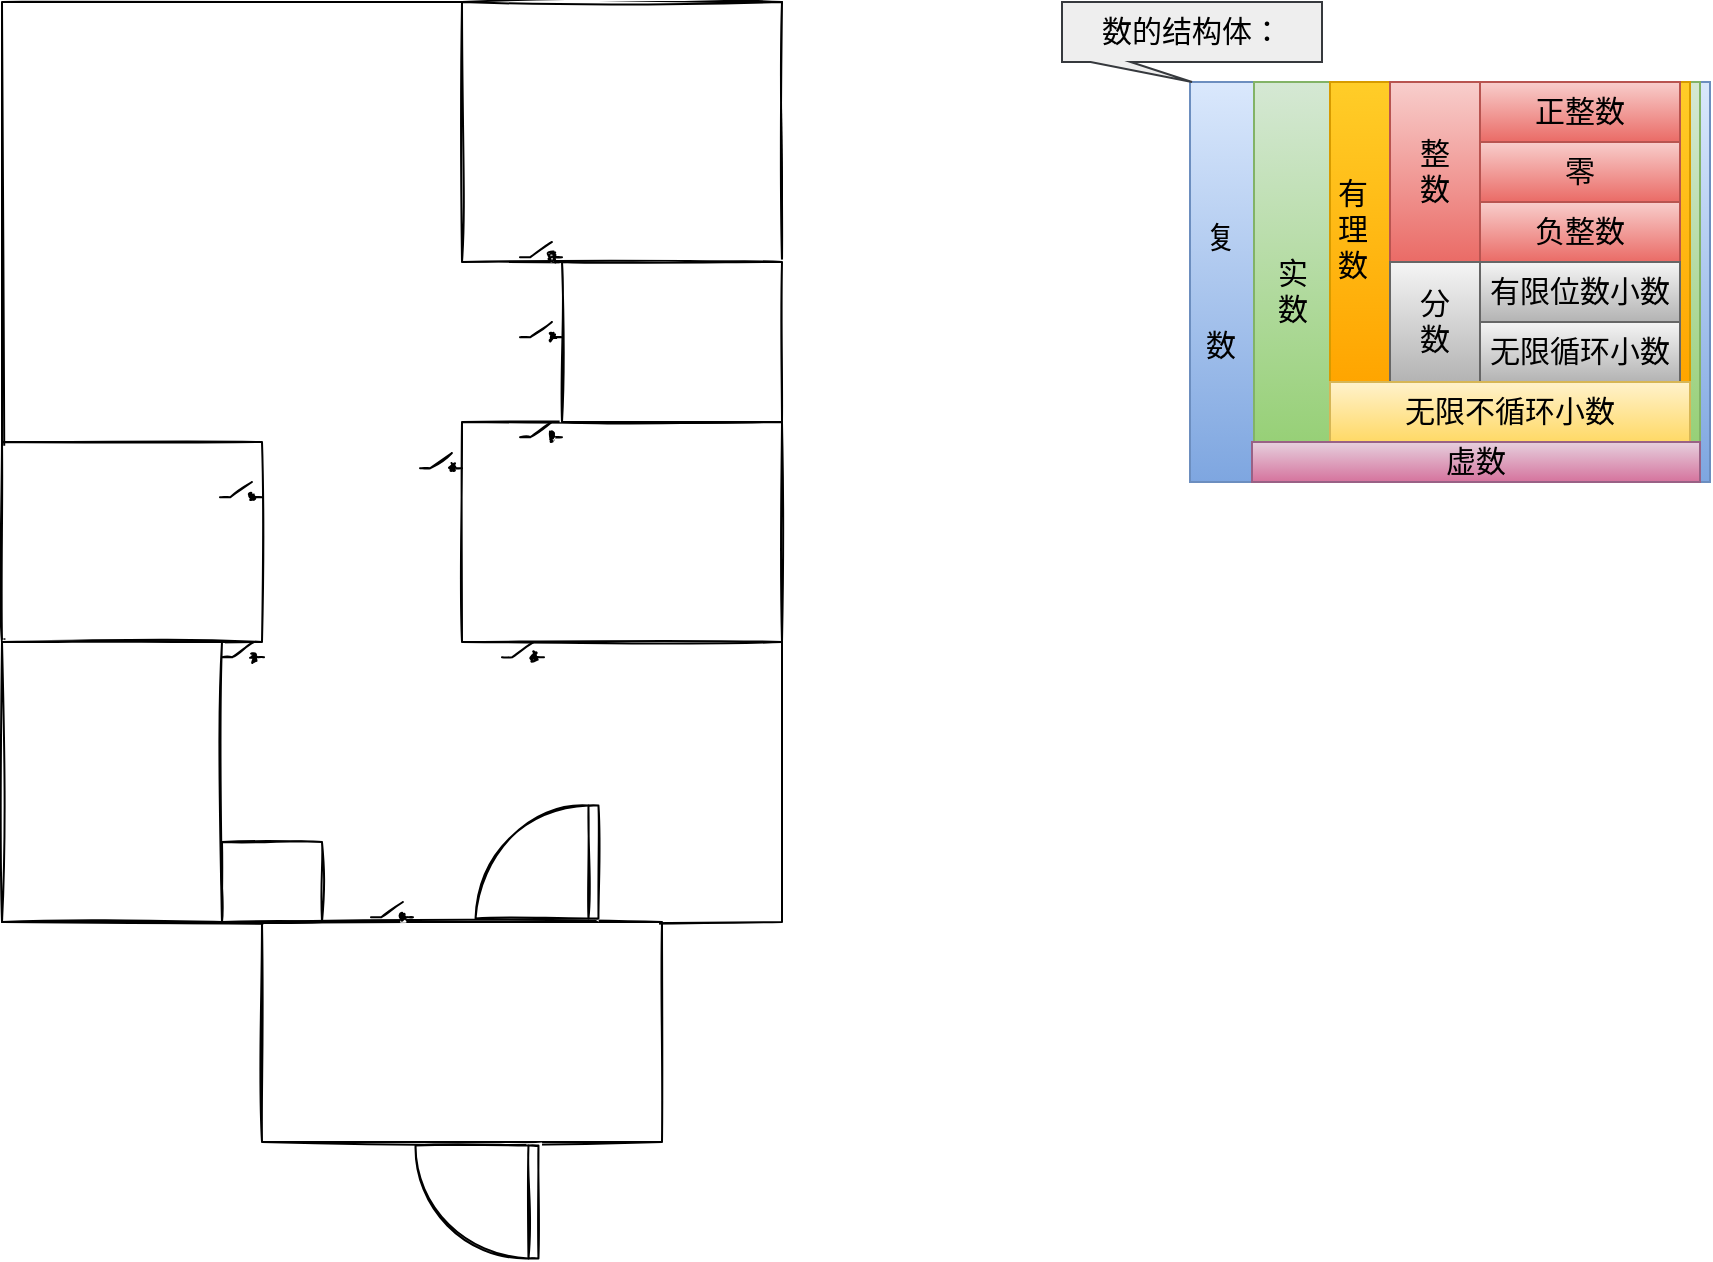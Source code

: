 <mxfile version="16.6.4" type="github">
  <diagram id="dDQdzIFmnK0KT4cxsgkZ" name="Page-1">
    <mxGraphModel dx="2249" dy="1941" grid="1" gridSize="10" guides="1" tooltips="1" connect="1" arrows="1" fold="1" page="1" pageScale="1" pageWidth="827" pageHeight="1169" math="0" shadow="0">
      <root>
        <mxCell id="0" />
        <mxCell id="1" parent="0" />
        <mxCell id="rb9kDbuqcN5MRsn3v0AL-1" value="" style="group" vertex="1" connectable="0" parent="1">
          <mxGeometry x="-210" y="-1110" width="324" height="240" as="geometry" />
        </mxCell>
        <mxCell id="rb9kDbuqcN5MRsn3v0AL-2" value="" style="rounded=0;whiteSpace=wrap;html=1;sketch=0;hachureGap=4;pointerEvents=0;fontFamily=Architects Daughter;fontSource=https%3A%2F%2Ffonts.googleapis.com%2Fcss%3Ffamily%3DArchitects%2BDaughter;fontSize=15;fillColor=#dae8fc;gradientColor=#7ea6e0;strokeColor=#6c8ebf;" vertex="1" parent="rb9kDbuqcN5MRsn3v0AL-1">
          <mxGeometry x="64" y="40" width="260" height="200" as="geometry" />
        </mxCell>
        <mxCell id="rb9kDbuqcN5MRsn3v0AL-3" value="" style="rounded=0;whiteSpace=wrap;html=1;sketch=0;hachureGap=4;pointerEvents=0;fontFamily=Architects Daughter;fontSource=https%3A%2F%2Ffonts.googleapis.com%2Fcss%3Ffamily%3DArchitects%2BDaughter;fontSize=15;fillColor=#d5e8d4;gradientColor=#97d077;strokeColor=#82b366;" vertex="1" parent="rb9kDbuqcN5MRsn3v0AL-1">
          <mxGeometry x="96" y="40" width="223" height="180" as="geometry" />
        </mxCell>
        <mxCell id="rb9kDbuqcN5MRsn3v0AL-4" value="" style="rounded=0;whiteSpace=wrap;html=1;sketch=0;hachureGap=4;pointerEvents=0;fontFamily=Architects Daughter;fontSource=https%3A%2F%2Ffonts.googleapis.com%2Fcss%3Ffamily%3DArchitects%2BDaughter;fontSize=15;fillColor=#ffcd28;gradientColor=#ffa500;strokeColor=#d79b00;" vertex="1" parent="rb9kDbuqcN5MRsn3v0AL-1">
          <mxGeometry x="134" y="40" width="180" height="150" as="geometry" />
        </mxCell>
        <mxCell id="rb9kDbuqcN5MRsn3v0AL-5" value="&lt;span&gt;正整数&lt;/span&gt;" style="rounded=0;whiteSpace=wrap;html=1;sketch=0;hachureGap=4;pointerEvents=0;fontFamily=Architects Daughter;fontSource=https%3A%2F%2Ffonts.googleapis.com%2Fcss%3Ffamily%3DArchitects%2BDaughter;fontSize=15;fillColor=#f8cecc;gradientColor=#ea6b66;strokeColor=#b85450;" vertex="1" parent="rb9kDbuqcN5MRsn3v0AL-1">
          <mxGeometry x="209" y="40" width="100" height="30" as="geometry" />
        </mxCell>
        <mxCell id="rb9kDbuqcN5MRsn3v0AL-6" value="&lt;span&gt;零&lt;/span&gt;" style="rounded=0;whiteSpace=wrap;html=1;sketch=0;hachureGap=4;pointerEvents=0;fontFamily=Architects Daughter;fontSource=https%3A%2F%2Ffonts.googleapis.com%2Fcss%3Ffamily%3DArchitects%2BDaughter;fontSize=15;fillColor=#f8cecc;gradientColor=#ea6b66;strokeColor=#b85450;" vertex="1" parent="rb9kDbuqcN5MRsn3v0AL-1">
          <mxGeometry x="209" y="70" width="100" height="30" as="geometry" />
        </mxCell>
        <mxCell id="rb9kDbuqcN5MRsn3v0AL-7" value="&lt;span&gt;负整数&lt;/span&gt;" style="rounded=0;whiteSpace=wrap;html=1;sketch=0;hachureGap=4;pointerEvents=0;fontFamily=Architects Daughter;fontSource=https%3A%2F%2Ffonts.googleapis.com%2Fcss%3Ffamily%3DArchitects%2BDaughter;fontSize=15;fillColor=#f8cecc;gradientColor=#ea6b66;strokeColor=#b85450;" vertex="1" parent="rb9kDbuqcN5MRsn3v0AL-1">
          <mxGeometry x="209" y="100" width="100" height="30" as="geometry" />
        </mxCell>
        <mxCell id="rb9kDbuqcN5MRsn3v0AL-8" value="整&lt;br&gt;数" style="rounded=0;whiteSpace=wrap;html=1;sketch=0;hachureGap=4;pointerEvents=0;fontFamily=Architects Daughter;fontSource=https%3A%2F%2Ffonts.googleapis.com%2Fcss%3Ffamily%3DArchitects%2BDaughter;fontSize=15;fillColor=#f8cecc;gradientColor=#ea6b66;strokeColor=#b85450;" vertex="1" parent="rb9kDbuqcN5MRsn3v0AL-1">
          <mxGeometry x="164" y="40" width="45" height="90" as="geometry" />
        </mxCell>
        <mxCell id="rb9kDbuqcN5MRsn3v0AL-9" value="&lt;span&gt;有限位数小数&lt;/span&gt;" style="rounded=0;whiteSpace=wrap;html=1;sketch=0;hachureGap=4;pointerEvents=0;fontFamily=Architects Daughter;fontSource=https%3A%2F%2Ffonts.googleapis.com%2Fcss%3Ffamily%3DArchitects%2BDaughter;fontSize=15;fillColor=#f5f5f5;gradientColor=#b3b3b3;strokeColor=#666666;" vertex="1" parent="rb9kDbuqcN5MRsn3v0AL-1">
          <mxGeometry x="209" y="130" width="100" height="30" as="geometry" />
        </mxCell>
        <mxCell id="rb9kDbuqcN5MRsn3v0AL-10" value="&lt;span&gt;无限循环小数&lt;/span&gt;" style="rounded=0;whiteSpace=wrap;html=1;sketch=0;hachureGap=4;pointerEvents=0;fontFamily=Architects Daughter;fontSource=https%3A%2F%2Ffonts.googleapis.com%2Fcss%3Ffamily%3DArchitects%2BDaughter;fontSize=15;fillColor=#f5f5f5;gradientColor=#b3b3b3;strokeColor=#666666;" vertex="1" parent="rb9kDbuqcN5MRsn3v0AL-1">
          <mxGeometry x="209" y="160" width="100" height="30" as="geometry" />
        </mxCell>
        <mxCell id="rb9kDbuqcN5MRsn3v0AL-11" value="分&lt;br&gt;数" style="rounded=0;whiteSpace=wrap;html=1;sketch=0;hachureGap=4;pointerEvents=0;fontFamily=Architects Daughter;fontSource=https%3A%2F%2Ffonts.googleapis.com%2Fcss%3Ffamily%3DArchitects%2BDaughter;fontSize=15;fillColor=#f5f5f5;gradientColor=#b3b3b3;strokeColor=#666666;" vertex="1" parent="rb9kDbuqcN5MRsn3v0AL-1">
          <mxGeometry x="164" y="130" width="45" height="60" as="geometry" />
        </mxCell>
        <mxCell id="rb9kDbuqcN5MRsn3v0AL-12" value="无限不循环小数" style="rounded=0;whiteSpace=wrap;html=1;sketch=0;hachureGap=4;pointerEvents=0;fontFamily=Architects Daughter;fontSource=https%3A%2F%2Ffonts.googleapis.com%2Fcss%3Ffamily%3DArchitects%2BDaughter;fontSize=15;fillColor=#fff2cc;gradientColor=#ffd966;strokeColor=#d6b656;" vertex="1" parent="rb9kDbuqcN5MRsn3v0AL-1">
          <mxGeometry x="134" y="190" width="180" height="30" as="geometry" />
        </mxCell>
        <mxCell id="rb9kDbuqcN5MRsn3v0AL-13" value="&lt;span&gt;有&lt;/span&gt;&lt;br&gt;&lt;span&gt;理&lt;/span&gt;&lt;br&gt;&lt;span&gt;数&lt;/span&gt;" style="text;html=1;align=center;verticalAlign=middle;resizable=0;points=[];autosize=1;strokeColor=none;fillColor=none;sketch=0;hachureGap=4;pointerEvents=0;fontFamily=Architects Daughter;fontSource=https%3A%2F%2Ffonts.googleapis.com%2Fcss%3Ffamily%3DArchitects%2BDaughter;fontSize=15;" vertex="1" parent="rb9kDbuqcN5MRsn3v0AL-1">
          <mxGeometry x="130" y="84" width="30" height="60" as="geometry" />
        </mxCell>
        <mxCell id="rb9kDbuqcN5MRsn3v0AL-14" value="实&lt;br&gt;数" style="text;html=1;align=center;verticalAlign=middle;resizable=0;points=[];autosize=1;strokeColor=none;fillColor=none;sketch=0;hachureGap=4;pointerEvents=0;fontFamily=Architects Daughter;fontSource=https%3A%2F%2Ffonts.googleapis.com%2Fcss%3Ffamily%3DArchitects%2BDaughter;fontSize=15;" vertex="1" parent="rb9kDbuqcN5MRsn3v0AL-1">
          <mxGeometry x="100" y="125" width="30" height="40" as="geometry" />
        </mxCell>
        <mxCell id="rb9kDbuqcN5MRsn3v0AL-15" value="虚数" style="rounded=0;whiteSpace=wrap;html=1;sketch=0;hachureGap=4;pointerEvents=0;fontFamily=Architects Daughter;fontSource=https%3A%2F%2Ffonts.googleapis.com%2Fcss%3Ffamily%3DArchitects%2BDaughter;fontSize=15;fillColor=#e6d0de;gradientColor=#d5739d;strokeColor=#996185;" vertex="1" parent="rb9kDbuqcN5MRsn3v0AL-1">
          <mxGeometry x="95" y="220" width="224" height="20" as="geometry" />
        </mxCell>
        <mxCell id="rb9kDbuqcN5MRsn3v0AL-16" value="复&lt;br&gt;&lt;br&gt;&lt;br&gt;数" style="text;html=1;align=center;verticalAlign=middle;resizable=0;points=[];autosize=1;strokeColor=none;fillColor=none;sketch=0;hachureGap=4;pointerEvents=0;fontFamily=Architects Daughter;fontSource=https%3A%2F%2Ffonts.googleapis.com%2Fcss%3Ffamily%3DArchitects%2BDaughter;fontSize=15;" vertex="1" parent="rb9kDbuqcN5MRsn3v0AL-1">
          <mxGeometry x="64" y="105" width="30" height="80" as="geometry" />
        </mxCell>
        <mxCell id="rb9kDbuqcN5MRsn3v0AL-17" value="数的结构体：" style="shape=callout;whiteSpace=wrap;html=1;perimeter=calloutPerimeter;sketch=0;hachureGap=4;pointerEvents=0;fontFamily=Architects Daughter;fontSource=https%3A%2F%2Ffonts.googleapis.com%2Fcss%3Ffamily%3DArchitects%2BDaughter;fontSize=15;base=20;position2=0.5;size=10;position=0.11;fillColor=#eeeeee;strokeColor=#36393d;" vertex="1" parent="rb9kDbuqcN5MRsn3v0AL-1">
          <mxGeometry width="130" height="40" as="geometry" />
        </mxCell>
        <mxCell id="rb9kDbuqcN5MRsn3v0AL-18" value="" style="rounded=0;whiteSpace=wrap;html=1;sketch=1;hachureGap=4;pointerEvents=0;fontFamily=Architects Daughter;fontSource=https%3A%2F%2Ffonts.googleapis.com%2Fcss%3Ffamily%3DArchitects%2BDaughter;fontSize=20;fillColor=default;strokeColor=default;fontColor=default;" vertex="1" parent="1">
          <mxGeometry x="-740" y="-1110" width="390" height="460" as="geometry" />
        </mxCell>
        <mxCell id="rb9kDbuqcN5MRsn3v0AL-19" value="" style="rounded=0;whiteSpace=wrap;html=1;sketch=1;hachureGap=4;pointerEvents=0;fontFamily=Architects Daughter;fontSource=https%3A%2F%2Ffonts.googleapis.com%2Fcss%3Ffamily%3DArchitects%2BDaughter;fontSize=20;fontColor=default;strokeColor=default;fillColor=default;" vertex="1" parent="1">
          <mxGeometry x="-610" y="-650" width="200" height="110" as="geometry" />
        </mxCell>
        <mxCell id="rb9kDbuqcN5MRsn3v0AL-20" value="" style="rounded=0;whiteSpace=wrap;html=1;sketch=1;hachureGap=4;pointerEvents=0;fontFamily=Architects Daughter;fontSource=https%3A%2F%2Ffonts.googleapis.com%2Fcss%3Ffamily%3DArchitects%2BDaughter;fontSize=20;fontColor=default;strokeColor=default;fillColor=default;" vertex="1" parent="1">
          <mxGeometry x="-740" y="-890" width="130" height="100" as="geometry" />
        </mxCell>
        <mxCell id="rb9kDbuqcN5MRsn3v0AL-21" value="" style="rounded=0;whiteSpace=wrap;html=1;sketch=1;hachureGap=4;pointerEvents=0;fontFamily=Architects Daughter;fontSource=https%3A%2F%2Ffonts.googleapis.com%2Fcss%3Ffamily%3DArchitects%2BDaughter;fontSize=20;fontColor=default;strokeColor=default;fillColor=default;" vertex="1" parent="1">
          <mxGeometry x="-510" y="-900" width="160" height="110" as="geometry" />
        </mxCell>
        <mxCell id="rb9kDbuqcN5MRsn3v0AL-22" value="" style="rounded=0;whiteSpace=wrap;html=1;sketch=1;hachureGap=4;pointerEvents=0;fontFamily=Architects Daughter;fontSource=https%3A%2F%2Ffonts.googleapis.com%2Fcss%3Ffamily%3DArchitects%2BDaughter;fontSize=20;fontColor=default;strokeColor=default;fillColor=default;" vertex="1" parent="1">
          <mxGeometry x="-510" y="-1110" width="160" height="130" as="geometry" />
        </mxCell>
        <mxCell id="rb9kDbuqcN5MRsn3v0AL-23" value="" style="rounded=0;whiteSpace=wrap;html=1;sketch=1;hachureGap=4;pointerEvents=0;fontFamily=Architects Daughter;fontSource=https%3A%2F%2Ffonts.googleapis.com%2Fcss%3Ffamily%3DArchitects%2BDaughter;fontSize=20;fontColor=default;strokeColor=default;fillColor=default;" vertex="1" parent="1">
          <mxGeometry x="-460" y="-980" width="110" height="80" as="geometry" />
        </mxCell>
        <mxCell id="rb9kDbuqcN5MRsn3v0AL-24" value="" style="rounded=0;whiteSpace=wrap;html=1;sketch=1;hachureGap=4;pointerEvents=0;fontFamily=Architects Daughter;fontSource=https%3A%2F%2Ffonts.googleapis.com%2Fcss%3Ffamily%3DArchitects%2BDaughter;fontSize=20;fontColor=default;strokeColor=default;fillColor=default;" vertex="1" parent="1">
          <mxGeometry x="-740" y="-790" width="110" height="140" as="geometry" />
        </mxCell>
        <mxCell id="rb9kDbuqcN5MRsn3v0AL-25" value="" style="verticalLabelPosition=bottom;html=1;verticalAlign=top;align=center;shape=mxgraph.floorplan.doorRight;aspect=fixed;sketch=1;hachureGap=4;pointerEvents=0;fontFamily=Architects Daughter;fontSource=https%3A%2F%2Ffonts.googleapis.com%2Fcss%3Ffamily%3DArchitects%2BDaughter;fontSize=20;fontColor=default;strokeColor=default;fillColor=default;rotation=90;flipV=0;flipH=1;" vertex="1" parent="1">
          <mxGeometry x="-530" y="-540" width="56.47" height="60" as="geometry" />
        </mxCell>
        <mxCell id="rb9kDbuqcN5MRsn3v0AL-26" value="" style="verticalLabelPosition=bottom;html=1;verticalAlign=top;align=center;shape=mxgraph.floorplan.doorRight;aspect=fixed;sketch=1;hachureGap=4;pointerEvents=0;fontFamily=Architects Daughter;fontSource=https%3A%2F%2Ffonts.googleapis.com%2Fcss%3Ffamily%3DArchitects%2BDaughter;fontSize=20;fontColor=default;strokeColor=default;fillColor=default;rotation=90;flipV=0;flipH=0;" vertex="1" parent="1">
          <mxGeometry x="-500" y="-710" width="56.47" height="60" as="geometry" />
        </mxCell>
        <mxCell id="rb9kDbuqcN5MRsn3v0AL-27" value="" style="rounded=0;whiteSpace=wrap;html=1;sketch=1;hachureGap=4;pointerEvents=0;fontFamily=Architects Daughter;fontSource=https%3A%2F%2Ffonts.googleapis.com%2Fcss%3Ffamily%3DArchitects%2BDaughter;fontSize=20;fontColor=default;strokeColor=default;fillColor=default;" vertex="1" parent="1">
          <mxGeometry x="-630" y="-690" width="50" height="40" as="geometry" />
        </mxCell>
        <mxCell id="rb9kDbuqcN5MRsn3v0AL-28" value="" style="pointerEvents=1;verticalLabelPosition=bottom;shadow=0;dashed=0;align=center;html=1;verticalAlign=top;shape=mxgraph.electrical.electro-mechanical.switch_disconnector;sketch=1;hachureGap=4;fontFamily=Architects Daughter;fontSource=https%3A%2F%2Ffonts.googleapis.com%2Fcss%3Ffamily%3DArchitects%2BDaughter;fontSize=20;fontColor=default;strokeColor=default;fillColor=default;" vertex="1" parent="1">
          <mxGeometry x="-531" y="-884.5" width="21" height="9" as="geometry" />
        </mxCell>
        <mxCell id="rb9kDbuqcN5MRsn3v0AL-29" value="" style="pointerEvents=1;verticalLabelPosition=bottom;shadow=0;dashed=0;align=center;html=1;verticalAlign=top;shape=mxgraph.electrical.electro-mechanical.switch_disconnector;sketch=1;hachureGap=4;fontFamily=Architects Daughter;fontSource=https%3A%2F%2Ffonts.googleapis.com%2Fcss%3Ffamily%3DArchitects%2BDaughter;fontSize=20;fontColor=default;strokeColor=default;fillColor=default;" vertex="1" parent="1">
          <mxGeometry x="-490" y="-790" width="21" height="9" as="geometry" />
        </mxCell>
        <mxCell id="rb9kDbuqcN5MRsn3v0AL-30" value="" style="pointerEvents=1;verticalLabelPosition=bottom;shadow=0;dashed=0;align=center;html=1;verticalAlign=top;shape=mxgraph.electrical.electro-mechanical.switch_disconnector;sketch=1;hachureGap=4;fontFamily=Architects Daughter;fontSource=https%3A%2F%2Ffonts.googleapis.com%2Fcss%3Ffamily%3DArchitects%2BDaughter;fontSize=20;fontColor=default;strokeColor=default;fillColor=default;" vertex="1" parent="1">
          <mxGeometry x="-630" y="-790" width="21" height="9" as="geometry" />
        </mxCell>
        <mxCell id="rb9kDbuqcN5MRsn3v0AL-31" value="" style="pointerEvents=1;verticalLabelPosition=bottom;shadow=0;dashed=0;align=center;html=1;verticalAlign=top;shape=mxgraph.electrical.electro-mechanical.switch_disconnector;sketch=1;hachureGap=4;fontFamily=Architects Daughter;fontSource=https%3A%2F%2Ffonts.googleapis.com%2Fcss%3Ffamily%3DArchitects%2BDaughter;fontSize=20;fontColor=default;strokeColor=default;fillColor=default;" vertex="1" parent="1">
          <mxGeometry x="-555.5" y="-660" width="21" height="9" as="geometry" />
        </mxCell>
        <mxCell id="rb9kDbuqcN5MRsn3v0AL-32" value="" style="pointerEvents=1;verticalLabelPosition=bottom;shadow=0;dashed=0;align=center;html=1;verticalAlign=top;shape=mxgraph.electrical.electro-mechanical.switch_disconnector;sketch=1;hachureGap=4;fontFamily=Architects Daughter;fontSource=https%3A%2F%2Ffonts.googleapis.com%2Fcss%3Ffamily%3DArchitects%2BDaughter;fontSize=20;fontColor=default;strokeColor=default;fillColor=default;" vertex="1" parent="1">
          <mxGeometry x="-481" y="-990" width="21" height="9" as="geometry" />
        </mxCell>
        <mxCell id="rb9kDbuqcN5MRsn3v0AL-33" value="" style="pointerEvents=1;verticalLabelPosition=bottom;shadow=0;dashed=0;align=center;html=1;verticalAlign=top;shape=mxgraph.electrical.electro-mechanical.switch_disconnector;sketch=1;hachureGap=4;fontFamily=Architects Daughter;fontSource=https%3A%2F%2Ffonts.googleapis.com%2Fcss%3Ffamily%3DArchitects%2BDaughter;fontSize=20;fontColor=default;strokeColor=default;fillColor=default;" vertex="1" parent="1">
          <mxGeometry x="-481" y="-900" width="21" height="9" as="geometry" />
        </mxCell>
        <mxCell id="rb9kDbuqcN5MRsn3v0AL-34" value="" style="pointerEvents=1;verticalLabelPosition=bottom;shadow=0;dashed=0;align=center;html=1;verticalAlign=top;shape=mxgraph.electrical.electro-mechanical.switch_disconnector;sketch=1;hachureGap=4;fontFamily=Architects Daughter;fontSource=https%3A%2F%2Ffonts.googleapis.com%2Fcss%3Ffamily%3DArchitects%2BDaughter;fontSize=20;fontColor=default;strokeColor=default;fillColor=default;" vertex="1" parent="1">
          <mxGeometry x="-481" y="-950" width="21" height="9" as="geometry" />
        </mxCell>
        <mxCell id="rb9kDbuqcN5MRsn3v0AL-35" value="" style="pointerEvents=1;verticalLabelPosition=bottom;shadow=0;dashed=0;align=center;html=1;verticalAlign=top;shape=mxgraph.electrical.electro-mechanical.switch_disconnector;sketch=1;hachureGap=4;fontFamily=Architects Daughter;fontSource=https%3A%2F%2Ffonts.googleapis.com%2Fcss%3Ffamily%3DArchitects%2BDaughter;fontSize=20;fontColor=default;strokeColor=default;fillColor=default;" vertex="1" parent="1">
          <mxGeometry x="-631" y="-870" width="21" height="9" as="geometry" />
        </mxCell>
      </root>
    </mxGraphModel>
  </diagram>
</mxfile>
